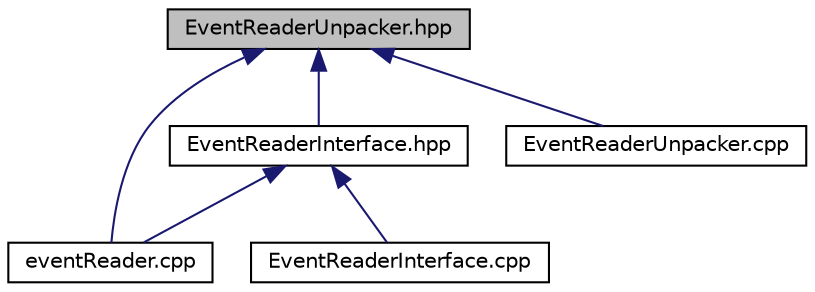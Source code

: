 digraph "EventReaderUnpacker.hpp"
{
  edge [fontname="Helvetica",fontsize="10",labelfontname="Helvetica",labelfontsize="10"];
  node [fontname="Helvetica",fontsize="10",shape=record];
  Node1 [label="EventReaderUnpacker.hpp",height=0.2,width=0.4,color="black", fillcolor="grey75", style="filled", fontcolor="black"];
  Node1 -> Node2 [dir="back",color="midnightblue",fontsize="10",style="solid",fontname="Helvetica"];
  Node2 [label="EventReaderInterface.hpp",height=0.2,width=0.4,color="black", fillcolor="white", style="filled",URL="$dd/dda/_event_reader_interface_8hpp.html",tooltip="Derived class to handle the user interface for EventReader. "];
  Node2 -> Node3 [dir="back",color="midnightblue",fontsize="10",style="solid",fontname="Helvetica"];
  Node3 [label="eventReader.cpp",height=0.2,width=0.4,color="black", fillcolor="white", style="filled",URL="$d9/d0e/event_reader_8cpp.html"];
  Node2 -> Node4 [dir="back",color="midnightblue",fontsize="10",style="solid",fontname="Helvetica"];
  Node4 [label="EventReaderInterface.cpp",height=0.2,width=0.4,color="black", fillcolor="white", style="filled",URL="$d8/d83/_event_reader_interface_8cpp.html",tooltip="Derived class to handle the user interface for EventReader. "];
  Node1 -> Node3 [dir="back",color="midnightblue",fontsize="10",style="solid",fontname="Helvetica"];
  Node1 -> Node5 [dir="back",color="midnightblue",fontsize="10",style="solid",fontname="Helvetica"];
  Node5 [label="EventReaderUnpacker.cpp",height=0.2,width=0.4,color="black", fillcolor="white", style="filled",URL="$d4/d53/_event_reader_unpacker_8cpp.html",tooltip="Derived class to handle unpacking of events for EventReader. "];
}
